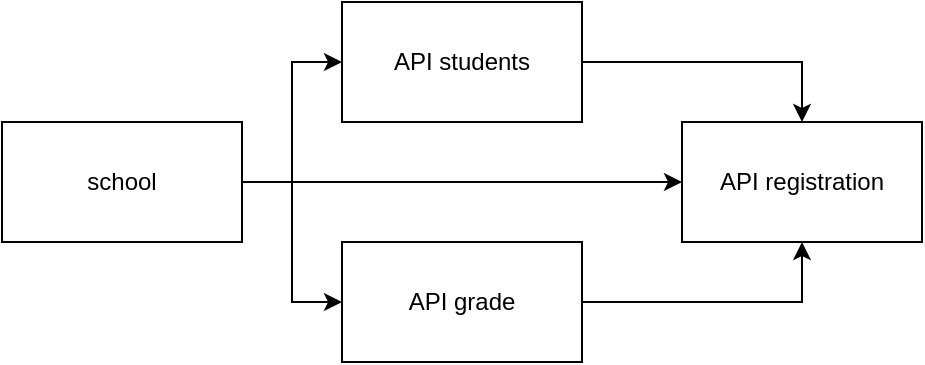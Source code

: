 <mxfile version="13.9.3" type="device"><diagram id="dOJpVdbA11zA5RMGm7hl" name="Page-1"><mxGraphModel dx="1102" dy="614" grid="1" gridSize="10" guides="1" tooltips="1" connect="1" arrows="1" fold="1" page="1" pageScale="1" pageWidth="827" pageHeight="1169" math="0" shadow="0"><root><mxCell id="0"/><mxCell id="1" parent="0"/><mxCell id="Kv-M55c0vulOcYbSBo-A-4" style="edgeStyle=orthogonalEdgeStyle;rounded=0;orthogonalLoop=1;jettySize=auto;html=1;exitX=1;exitY=0.5;exitDx=0;exitDy=0;entryX=0;entryY=0.5;entryDx=0;entryDy=0;" edge="1" parent="1" source="Kv-M55c0vulOcYbSBo-A-1" target="Kv-M55c0vulOcYbSBo-A-2"><mxGeometry relative="1" as="geometry"/></mxCell><mxCell id="Kv-M55c0vulOcYbSBo-A-5" style="edgeStyle=orthogonalEdgeStyle;rounded=0;orthogonalLoop=1;jettySize=auto;html=1;exitX=1;exitY=0.5;exitDx=0;exitDy=0;entryX=0;entryY=0.5;entryDx=0;entryDy=0;" edge="1" parent="1" source="Kv-M55c0vulOcYbSBo-A-1" target="Kv-M55c0vulOcYbSBo-A-3"><mxGeometry relative="1" as="geometry"/></mxCell><mxCell id="Kv-M55c0vulOcYbSBo-A-8" style="edgeStyle=orthogonalEdgeStyle;rounded=0;orthogonalLoop=1;jettySize=auto;html=1;exitX=1;exitY=0.5;exitDx=0;exitDy=0;entryX=0;entryY=0.5;entryDx=0;entryDy=0;" edge="1" parent="1" source="Kv-M55c0vulOcYbSBo-A-1" target="Kv-M55c0vulOcYbSBo-A-6"><mxGeometry relative="1" as="geometry"/></mxCell><mxCell id="Kv-M55c0vulOcYbSBo-A-1" value="school" style="rounded=0;whiteSpace=wrap;html=1;" vertex="1" parent="1"><mxGeometry x="30" y="90" width="120" height="60" as="geometry"/></mxCell><mxCell id="Kv-M55c0vulOcYbSBo-A-11" style="edgeStyle=orthogonalEdgeStyle;rounded=0;orthogonalLoop=1;jettySize=auto;html=1;exitX=1;exitY=0.5;exitDx=0;exitDy=0;entryX=0.5;entryY=0;entryDx=0;entryDy=0;" edge="1" parent="1" source="Kv-M55c0vulOcYbSBo-A-2" target="Kv-M55c0vulOcYbSBo-A-6"><mxGeometry relative="1" as="geometry"/></mxCell><mxCell id="Kv-M55c0vulOcYbSBo-A-2" value="API students" style="rounded=0;whiteSpace=wrap;html=1;" vertex="1" parent="1"><mxGeometry x="200" y="30" width="120" height="60" as="geometry"/></mxCell><mxCell id="Kv-M55c0vulOcYbSBo-A-12" style="edgeStyle=orthogonalEdgeStyle;rounded=0;orthogonalLoop=1;jettySize=auto;html=1;exitX=1;exitY=0.5;exitDx=0;exitDy=0;entryX=0.5;entryY=1;entryDx=0;entryDy=0;" edge="1" parent="1" source="Kv-M55c0vulOcYbSBo-A-3" target="Kv-M55c0vulOcYbSBo-A-6"><mxGeometry relative="1" as="geometry"/></mxCell><mxCell id="Kv-M55c0vulOcYbSBo-A-3" value="API grade" style="rounded=0;whiteSpace=wrap;html=1;" vertex="1" parent="1"><mxGeometry x="200" y="150" width="120" height="60" as="geometry"/></mxCell><mxCell id="Kv-M55c0vulOcYbSBo-A-6" value="API registration" style="rounded=0;whiteSpace=wrap;html=1;" vertex="1" parent="1"><mxGeometry x="370" y="90" width="120" height="60" as="geometry"/></mxCell></root></mxGraphModel></diagram></mxfile>